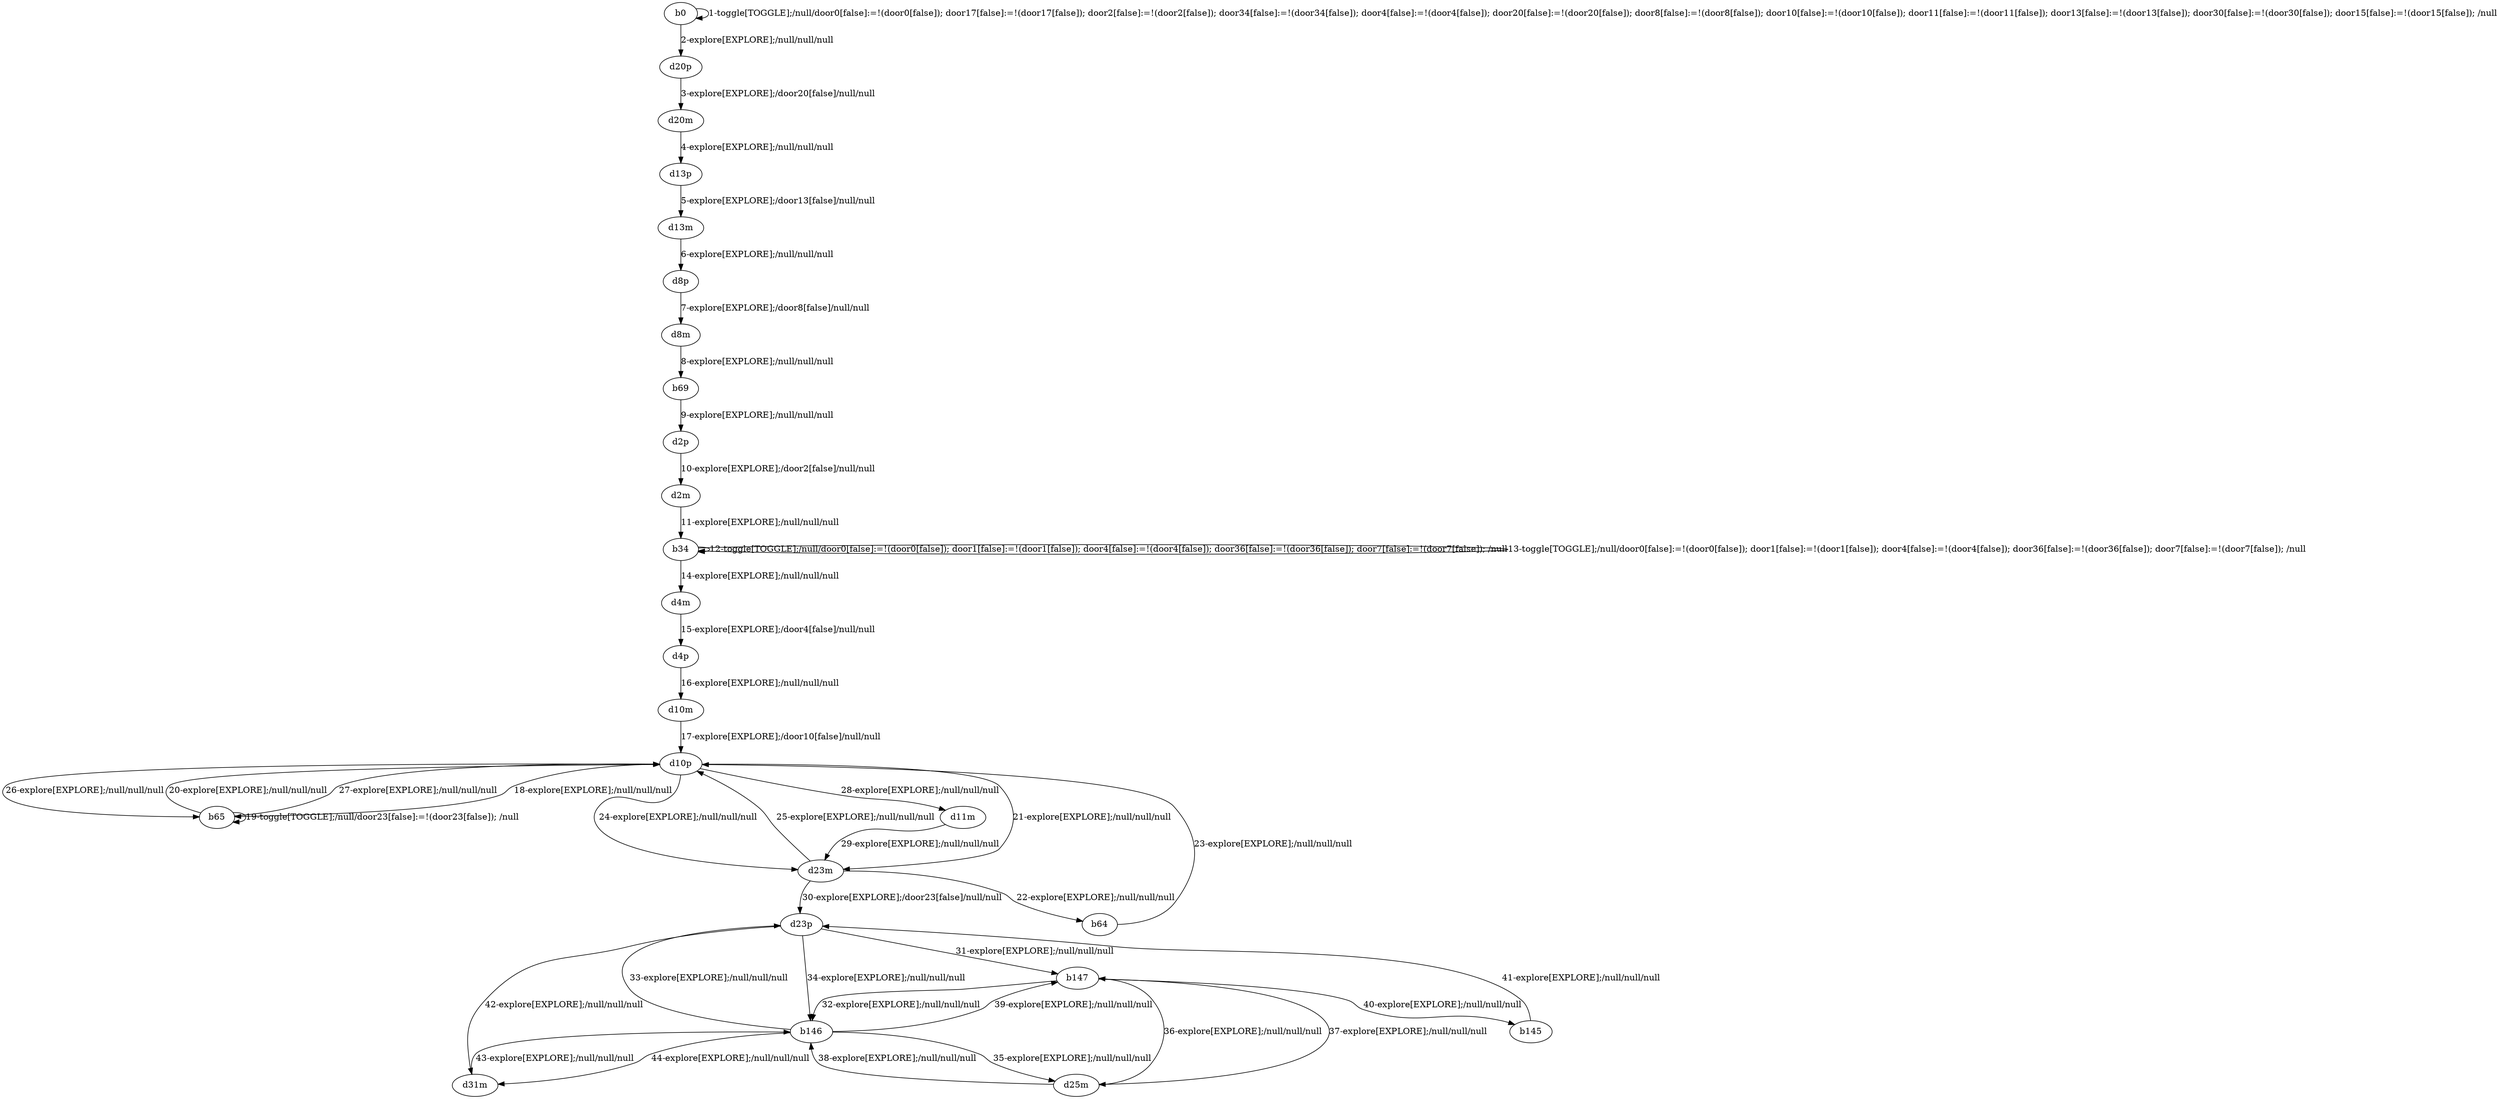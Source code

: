 # Total number of goals covered by this test: 1
# b146 --> d31m

digraph g {
"b0" -> "b0" [label = "1-toggle[TOGGLE];/null/door0[false]:=!(door0[false]); door17[false]:=!(door17[false]); door2[false]:=!(door2[false]); door34[false]:=!(door34[false]); door4[false]:=!(door4[false]); door20[false]:=!(door20[false]); door8[false]:=!(door8[false]); door10[false]:=!(door10[false]); door11[false]:=!(door11[false]); door13[false]:=!(door13[false]); door30[false]:=!(door30[false]); door15[false]:=!(door15[false]); /null"];
"b0" -> "d20p" [label = "2-explore[EXPLORE];/null/null/null"];
"d20p" -> "d20m" [label = "3-explore[EXPLORE];/door20[false]/null/null"];
"d20m" -> "d13p" [label = "4-explore[EXPLORE];/null/null/null"];
"d13p" -> "d13m" [label = "5-explore[EXPLORE];/door13[false]/null/null"];
"d13m" -> "d8p" [label = "6-explore[EXPLORE];/null/null/null"];
"d8p" -> "d8m" [label = "7-explore[EXPLORE];/door8[false]/null/null"];
"d8m" -> "b69" [label = "8-explore[EXPLORE];/null/null/null"];
"b69" -> "d2p" [label = "9-explore[EXPLORE];/null/null/null"];
"d2p" -> "d2m" [label = "10-explore[EXPLORE];/door2[false]/null/null"];
"d2m" -> "b34" [label = "11-explore[EXPLORE];/null/null/null"];
"b34" -> "b34" [label = "12-toggle[TOGGLE];/null/door0[false]:=!(door0[false]); door1[false]:=!(door1[false]); door4[false]:=!(door4[false]); door36[false]:=!(door36[false]); door7[false]:=!(door7[false]); /null"];
"b34" -> "b34" [label = "13-toggle[TOGGLE];/null/door0[false]:=!(door0[false]); door1[false]:=!(door1[false]); door4[false]:=!(door4[false]); door36[false]:=!(door36[false]); door7[false]:=!(door7[false]); /null"];
"b34" -> "d4m" [label = "14-explore[EXPLORE];/null/null/null"];
"d4m" -> "d4p" [label = "15-explore[EXPLORE];/door4[false]/null/null"];
"d4p" -> "d10m" [label = "16-explore[EXPLORE];/null/null/null"];
"d10m" -> "d10p" [label = "17-explore[EXPLORE];/door10[false]/null/null"];
"d10p" -> "b65" [label = "18-explore[EXPLORE];/null/null/null"];
"b65" -> "b65" [label = "19-toggle[TOGGLE];/null/door23[false]:=!(door23[false]); /null"];
"b65" -> "d10p" [label = "20-explore[EXPLORE];/null/null/null"];
"d10p" -> "d23m" [label = "21-explore[EXPLORE];/null/null/null"];
"d23m" -> "b64" [label = "22-explore[EXPLORE];/null/null/null"];
"b64" -> "d10p" [label = "23-explore[EXPLORE];/null/null/null"];
"d10p" -> "d23m" [label = "24-explore[EXPLORE];/null/null/null"];
"d23m" -> "d10p" [label = "25-explore[EXPLORE];/null/null/null"];
"d10p" -> "b65" [label = "26-explore[EXPLORE];/null/null/null"];
"b65" -> "d10p" [label = "27-explore[EXPLORE];/null/null/null"];
"d10p" -> "d11m" [label = "28-explore[EXPLORE];/null/null/null"];
"d11m" -> "d23m" [label = "29-explore[EXPLORE];/null/null/null"];
"d23m" -> "d23p" [label = "30-explore[EXPLORE];/door23[false]/null/null"];
"d23p" -> "b147" [label = "31-explore[EXPLORE];/null/null/null"];
"b147" -> "b146" [label = "32-explore[EXPLORE];/null/null/null"];
"b146" -> "d23p" [label = "33-explore[EXPLORE];/null/null/null"];
"d23p" -> "b146" [label = "34-explore[EXPLORE];/null/null/null"];
"b146" -> "d25m" [label = "35-explore[EXPLORE];/null/null/null"];
"d25m" -> "b147" [label = "36-explore[EXPLORE];/null/null/null"];
"b147" -> "d25m" [label = "37-explore[EXPLORE];/null/null/null"];
"d25m" -> "b146" [label = "38-explore[EXPLORE];/null/null/null"];
"b146" -> "b147" [label = "39-explore[EXPLORE];/null/null/null"];
"b147" -> "b145" [label = "40-explore[EXPLORE];/null/null/null"];
"b145" -> "d23p" [label = "41-explore[EXPLORE];/null/null/null"];
"d23p" -> "d31m" [label = "42-explore[EXPLORE];/null/null/null"];
"d31m" -> "b146" [label = "43-explore[EXPLORE];/null/null/null"];
"b146" -> "d31m" [label = "44-explore[EXPLORE];/null/null/null"];
}